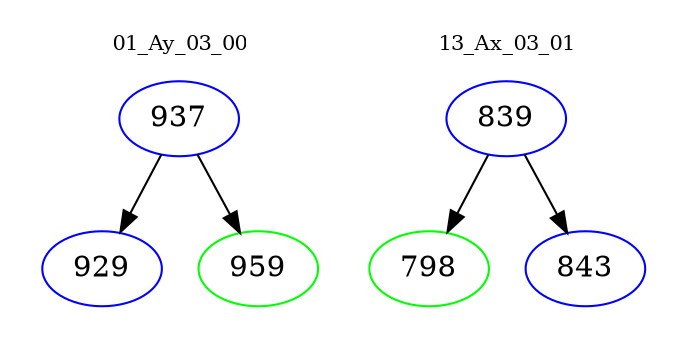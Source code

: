 digraph{
subgraph cluster_0 {
color = white
label = "01_Ay_03_00";
fontsize=10;
T0_937 [label="937", color="blue"]
T0_937 -> T0_929 [color="black"]
T0_929 [label="929", color="blue"]
T0_937 -> T0_959 [color="black"]
T0_959 [label="959", color="green"]
}
subgraph cluster_1 {
color = white
label = "13_Ax_03_01";
fontsize=10;
T1_839 [label="839", color="blue"]
T1_839 -> T1_798 [color="black"]
T1_798 [label="798", color="green"]
T1_839 -> T1_843 [color="black"]
T1_843 [label="843", color="blue"]
}
}
